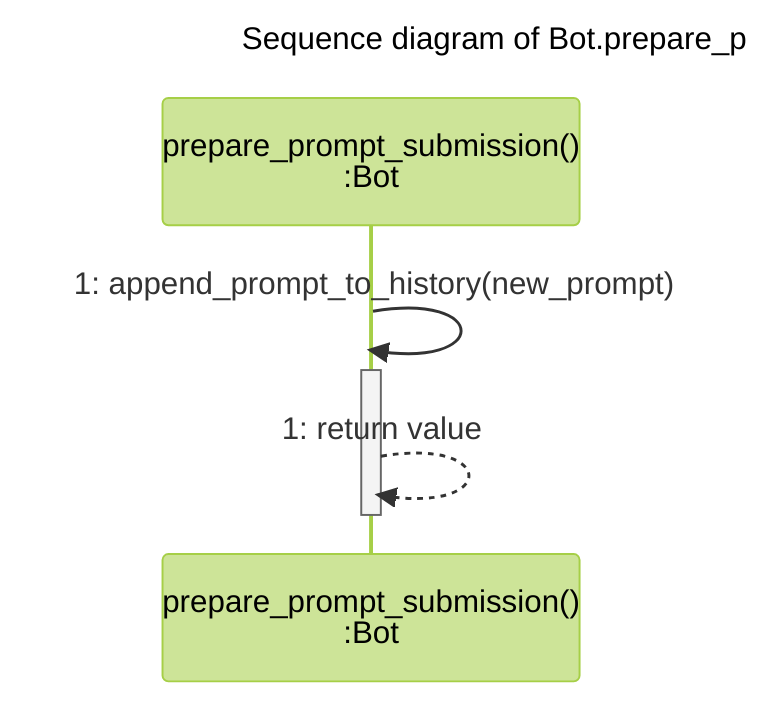 %%{init: {'theme':'forest'}}%%

sequenceDiagram

    Title Sequence diagram of Bot.prepare_prompt_submission() of /src/game/bot.py

    participant p1 as prepare_prompt_submission()<br>:Bot


	p1 ->>+ p1: 1: append_prompt_to_history(new_prompt)
	p1 -->>- p1: 1: return value